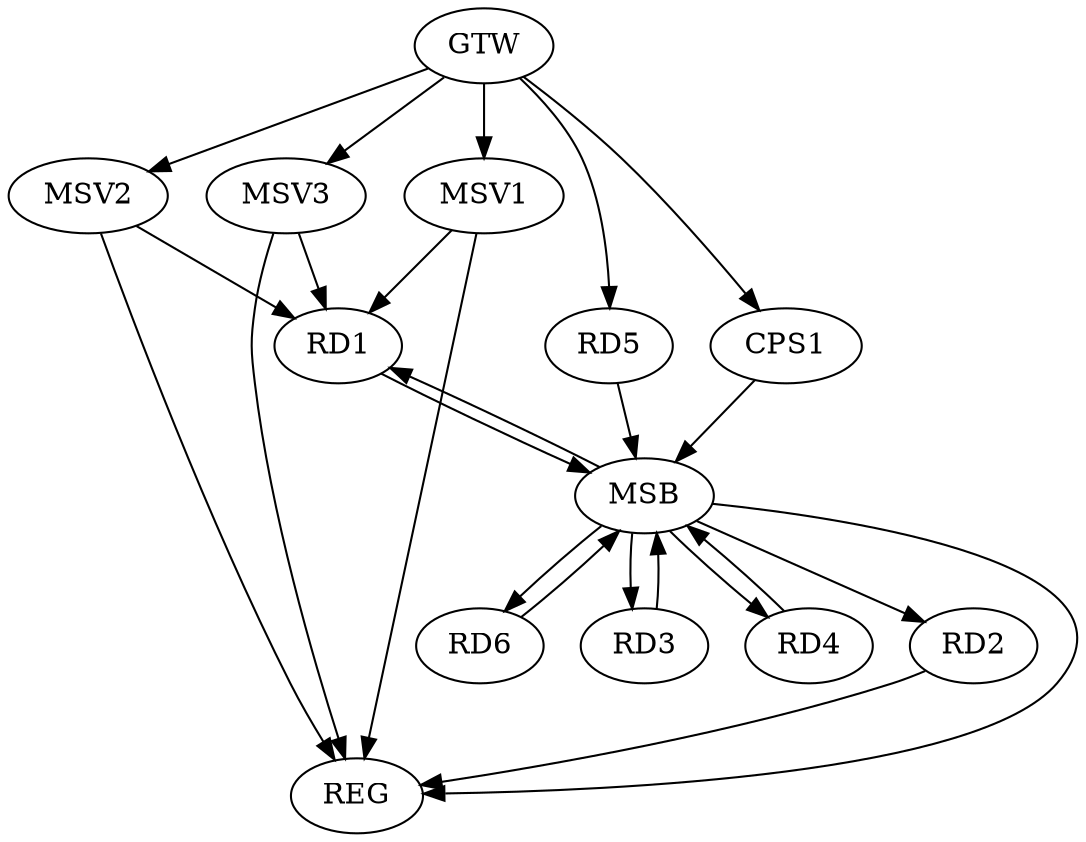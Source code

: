 strict digraph G {
  RD1 [ label="RD1" ];
  RD2 [ label="RD2" ];
  RD3 [ label="RD3" ];
  RD4 [ label="RD4" ];
  RD5 [ label="RD5" ];
  RD6 [ label="RD6" ];
  CPS1 [ label="CPS1" ];
  GTW [ label="GTW" ];
  REG [ label="REG" ];
  MSB [ label="MSB" ];
  MSV1 [ label="MSV1" ];
  MSV2 [ label="MSV2" ];
  MSV3 [ label="MSV3" ];
  GTW -> RD5;
  GTW -> CPS1;
  RD2 -> REG;
  RD1 -> MSB;
  MSB -> REG;
  RD3 -> MSB;
  MSB -> RD4;
  MSB -> RD6;
  RD4 -> MSB;
  MSB -> RD1;
  RD5 -> MSB;
  MSB -> RD2;
  RD6 -> MSB;
  MSB -> RD3;
  CPS1 -> MSB;
  MSV1 -> RD1;
  GTW -> MSV1;
  MSV1 -> REG;
  MSV2 -> RD1;
  GTW -> MSV2;
  MSV2 -> REG;
  MSV3 -> RD1;
  GTW -> MSV3;
  MSV3 -> REG;
}
